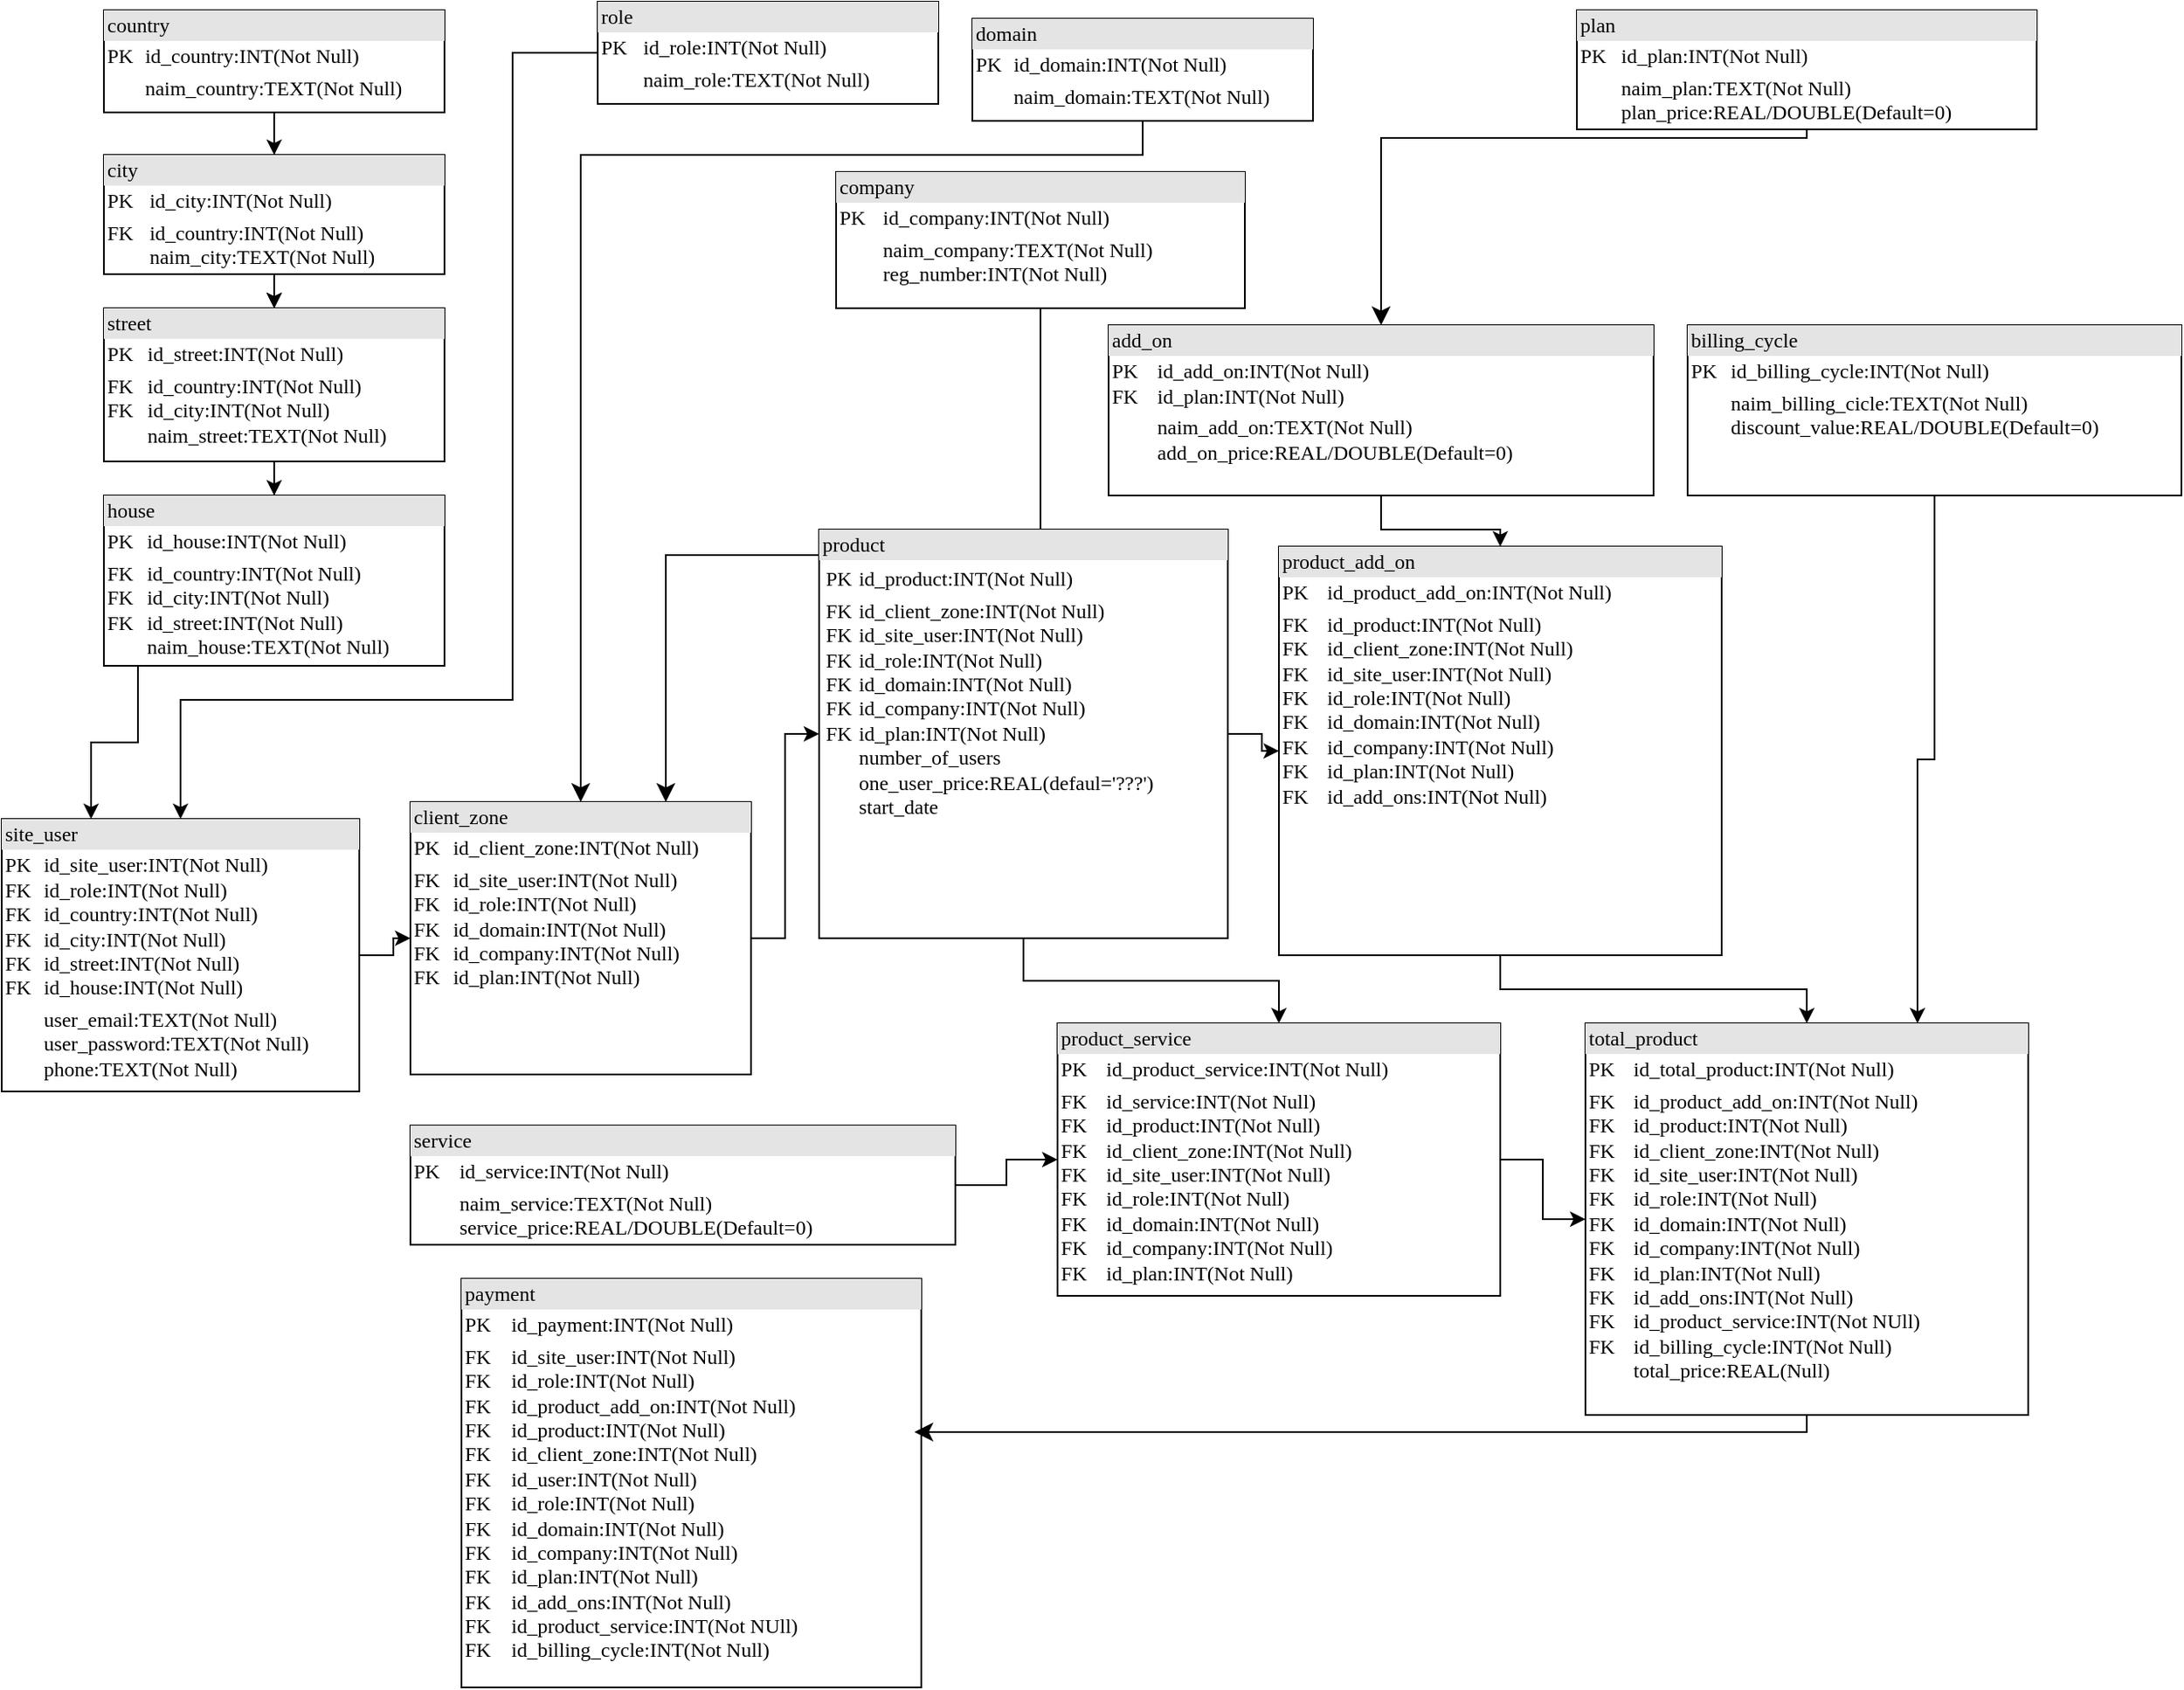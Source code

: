 <mxfile version="24.7.6">
  <diagram name="Page-1" id="2ca16b54-16f6-2749-3443-fa8db7711227">
    <mxGraphModel dx="2534" dy="746" grid="1" gridSize="10" guides="1" tooltips="1" connect="1" arrows="1" fold="1" page="1" pageScale="1" pageWidth="1100" pageHeight="850" background="none" math="0" shadow="0">
      <root>
        <mxCell id="0" />
        <mxCell id="1" parent="0" />
        <mxCell id="AzIVrKy-8qw924ALMH5h-3" value="&lt;div style=&quot;box-sizing: border-box ; width: 100% ; background: #e4e4e4 ; padding: 2px&quot;&gt;payment&lt;/div&gt;&lt;table style=&quot;width: 100% ; font-size: 1em&quot; cellpadding=&quot;2&quot; cellspacing=&quot;0&quot;&gt;&lt;tbody&gt;&lt;tr&gt;&lt;td&gt;PK&lt;/td&gt;&lt;td&gt;id_payment:INT(Not Null)&lt;/td&gt;&lt;/tr&gt;&lt;tr&gt;&lt;td&gt;FK&lt;br&gt;FK&lt;br&gt;FK&lt;br&gt;FK&lt;br&gt;FK&lt;br&gt;FK&lt;br&gt;FK&lt;br&gt;FK&lt;br&gt;FK&lt;br&gt;FK&lt;br&gt;FK&lt;br&gt;FK&lt;br&gt;FK&lt;/td&gt;&lt;td&gt;id_site_user:INT(Not Null)&lt;br&gt;id_role:INT(Not Null)&lt;br&gt;id_product_add_on:INT(Not Null)&lt;br&gt;id_product:INT(Not Null)&lt;br&gt;id_client_zone:INT(Not Null)&lt;br&gt;id_user:INT(Not Null)&lt;br&gt;id_role:INT(Not Null)&lt;br&gt;id_domain:INT(Not Null)&lt;br&gt;id_company:INT(Not Null)&lt;br&gt;id_plan:INT(Not Null)&lt;br&gt;id_add_ons:INT(Not Null)&lt;br&gt;id_product_service:INT(Not NUll)&lt;br&gt;id_billing_cycle:INT(Not Null)&lt;br&gt;&lt;/td&gt;&lt;/tr&gt;&lt;tr&gt;&lt;td&gt;&lt;/td&gt;&lt;td&gt;&lt;/td&gt;&lt;/tr&gt;&lt;/tbody&gt;&lt;/table&gt;" style="verticalAlign=top;align=left;overflow=fill;html=1;rounded=0;shadow=0;comic=0;labelBackgroundColor=none;strokeWidth=1;fontFamily=Verdana;fontSize=12" parent="1" vertex="1">
          <mxGeometry x="230" y="760" width="270" height="240" as="geometry" />
        </mxCell>
        <mxCell id="Jf_dF4EgPVT0v2Ag-Tun-15" value="" style="edgeStyle=orthogonalEdgeStyle;rounded=0;orthogonalLoop=1;jettySize=auto;html=1;" edge="1" parent="1" source="AzIVrKy-8qw924ALMH5h-4" target="AzIVrKy-8qw924ALMH5h-12">
          <mxGeometry relative="1" as="geometry" />
        </mxCell>
        <mxCell id="AzIVrKy-8qw924ALMH5h-4" value="&lt;div style=&quot;box-sizing: border-box ; width: 100% ; background: #e4e4e4 ; padding: 2px&quot;&gt;site_user&lt;/div&gt;&lt;table style=&quot;width: 100% ; font-size: 1em&quot; cellpadding=&quot;2&quot; cellspacing=&quot;0&quot;&gt;&lt;tbody&gt;&lt;tr&gt;&lt;td&gt;PK&lt;br&gt;FK&lt;br&gt;FK&lt;br&gt;FK&lt;br&gt;FK&lt;br&gt;FK&lt;/td&gt;&lt;td&gt;id_site_user:INT(Not Null)&lt;br&gt;id_role:INT(Not Null)&lt;br&gt;id_country:INT(Not Null)&lt;br&gt;id_city:INT(Not Null)&lt;br&gt;id_street:INT(Not Null)&lt;br&gt;id_house:INT(Not Null)&lt;br&gt;&lt;/td&gt;&lt;/tr&gt;&lt;tr&gt;&lt;td&gt;&lt;br&gt;&lt;/td&gt;&lt;td&gt;user_email:TEXT(Not Null)&lt;br&gt;user_password:TEXT(Not Null)&lt;br&gt;phone:TEXT(Not Null)&lt;br&gt;&lt;br&gt;&lt;/td&gt;&lt;/tr&gt;&lt;tr&gt;&lt;td&gt;&lt;/td&gt;&lt;td&gt;&lt;/td&gt;&lt;/tr&gt;&lt;/tbody&gt;&lt;/table&gt;" style="verticalAlign=top;align=left;overflow=fill;html=1;rounded=0;shadow=0;comic=0;labelBackgroundColor=none;strokeWidth=1;fontFamily=Verdana;fontSize=12" parent="1" vertex="1">
          <mxGeometry x="-40" y="490" width="210" height="160" as="geometry" />
        </mxCell>
        <mxCell id="AzIVrKy-8qw924ALMH5h-10" value="" style="edgeStyle=orthogonalEdgeStyle;rounded=0;orthogonalLoop=1;jettySize=auto;html=1;" parent="1" source="AzIVrKy-8qw924ALMH5h-5" target="AzIVrKy-8qw924ALMH5h-4" edge="1">
          <mxGeometry relative="1" as="geometry">
            <Array as="points">
              <mxPoint x="260" y="40" />
              <mxPoint x="260" y="420" />
              <mxPoint x="65" y="420" />
            </Array>
          </mxGeometry>
        </mxCell>
        <mxCell id="AzIVrKy-8qw924ALMH5h-5" value="&lt;div style=&quot;box-sizing: border-box ; width: 100% ; background: #e4e4e4 ; padding: 2px&quot;&gt;role&lt;/div&gt;&lt;table style=&quot;width: 100% ; font-size: 1em&quot; cellpadding=&quot;2&quot; cellspacing=&quot;0&quot;&gt;&lt;tbody&gt;&lt;tr&gt;&lt;td&gt;PK&lt;/td&gt;&lt;td&gt;id_role:INT(Not Null)&lt;/td&gt;&lt;/tr&gt;&lt;tr&gt;&lt;td&gt;&lt;br&gt;&lt;/td&gt;&lt;td&gt;naim_role:TEXT(Not Null)&lt;/td&gt;&lt;/tr&gt;&lt;tr&gt;&lt;td&gt;&lt;/td&gt;&lt;td&gt;&lt;/td&gt;&lt;/tr&gt;&lt;/tbody&gt;&lt;/table&gt;" style="verticalAlign=top;align=left;overflow=fill;html=1;rounded=0;shadow=0;comic=0;labelBackgroundColor=none;strokeWidth=1;fontFamily=Verdana;fontSize=12" parent="1" vertex="1">
          <mxGeometry x="310" y="10" width="200" height="60" as="geometry" />
        </mxCell>
        <mxCell id="AzIVrKy-8qw924ALMH5h-11" value="&lt;div style=&quot;box-sizing: border-box ; width: 100% ; background: #e4e4e4 ; padding: 2px&quot;&gt;domain&lt;/div&gt;&lt;table style=&quot;width: 100% ; font-size: 1em&quot; cellpadding=&quot;2&quot; cellspacing=&quot;0&quot;&gt;&lt;tbody&gt;&lt;tr&gt;&lt;td&gt;PK&lt;/td&gt;&lt;td&gt;id_domain:INT(Not Null)&lt;/td&gt;&lt;/tr&gt;&lt;tr&gt;&lt;td&gt;&lt;br&gt;&lt;/td&gt;&lt;td&gt;naim_domain:TEXT(Not Null)&lt;/td&gt;&lt;/tr&gt;&lt;tr&gt;&lt;td&gt;&lt;/td&gt;&lt;td&gt;&lt;/td&gt;&lt;/tr&gt;&lt;/tbody&gt;&lt;/table&gt;" style="verticalAlign=top;align=left;overflow=fill;html=1;rounded=0;shadow=0;comic=0;labelBackgroundColor=none;strokeWidth=1;fontFamily=Verdana;fontSize=12" parent="1" vertex="1">
          <mxGeometry x="530" y="20" width="200" height="60" as="geometry" />
        </mxCell>
        <mxCell id="AzIVrKy-8qw924ALMH5h-29" value="" style="edgeStyle=orthogonalEdgeStyle;rounded=0;orthogonalLoop=1;jettySize=auto;html=1;" parent="1" source="AzIVrKy-8qw924ALMH5h-12" target="AzIVrKy-8qw924ALMH5h-28" edge="1">
          <mxGeometry relative="1" as="geometry" />
        </mxCell>
        <mxCell id="AzIVrKy-8qw924ALMH5h-12" value="&lt;div style=&quot;box-sizing: border-box ; width: 100% ; background: #e4e4e4 ; padding: 2px&quot;&gt;client_zone&lt;/div&gt;&lt;table style=&quot;width: 100% ; font-size: 1em&quot; cellpadding=&quot;2&quot; cellspacing=&quot;0&quot;&gt;&lt;tbody&gt;&lt;tr&gt;&lt;td&gt;PK&lt;/td&gt;&lt;td&gt;id_client_zone:INT(Not Null)&lt;/td&gt;&lt;/tr&gt;&lt;tr&gt;&lt;td&gt;FK&lt;br&gt;FK&lt;br&gt;FK&lt;br&gt;FK&lt;br&gt;FK&lt;/td&gt;&lt;td&gt;id_site_user:INT(Not Null)&lt;br&gt;id_role:INT(Not Null)&lt;br&gt;id_domain:INT(Not Null)&lt;br&gt;id_company:INT(Not Null)&lt;br&gt;id_plan:INT(Not Null)&lt;/td&gt;&lt;/tr&gt;&lt;tr&gt;&lt;td&gt;&lt;/td&gt;&lt;td&gt;&lt;/td&gt;&lt;/tr&gt;&lt;/tbody&gt;&lt;/table&gt;" style="verticalAlign=top;align=left;overflow=fill;html=1;rounded=0;shadow=0;comic=0;labelBackgroundColor=none;strokeWidth=1;fontFamily=Verdana;fontSize=12" parent="1" vertex="1">
          <mxGeometry x="200" y="480" width="200" height="160" as="geometry" />
        </mxCell>
        <mxCell id="AzIVrKy-8qw924ALMH5h-13" value="" style="edgeStyle=elbowEdgeStyle;elbow=vertical;endArrow=classic;html=1;curved=0;rounded=0;endSize=8;startSize=8;entryX=0.5;entryY=0;entryDx=0;entryDy=0;exitX=0.5;exitY=1;exitDx=0;exitDy=0;" parent="1" source="AzIVrKy-8qw924ALMH5h-11" target="AzIVrKy-8qw924ALMH5h-12" edge="1">
          <mxGeometry width="50" height="50" relative="1" as="geometry">
            <mxPoint x="485" y="260" as="sourcePoint" />
            <mxPoint x="535" y="210" as="targetPoint" />
            <Array as="points">
              <mxPoint x="480" y="100" />
            </Array>
          </mxGeometry>
        </mxCell>
        <mxCell id="AzIVrKy-8qw924ALMH5h-16" value="&lt;div style=&quot;box-sizing: border-box ; width: 100% ; background: #e4e4e4 ; padding: 2px&quot;&gt;company&lt;/div&gt;&lt;table style=&quot;width: 100% ; font-size: 1em&quot; cellpadding=&quot;2&quot; cellspacing=&quot;0&quot;&gt;&lt;tbody&gt;&lt;tr&gt;&lt;td&gt;PK&lt;/td&gt;&lt;td&gt;id_company:INT(Not Null)&lt;/td&gt;&lt;/tr&gt;&lt;tr&gt;&lt;td&gt;&lt;br&gt;&lt;/td&gt;&lt;td&gt;naim_company:TEXT(Not Null)&lt;br&gt;reg_number:INT(Not Null)&lt;/td&gt;&lt;/tr&gt;&lt;tr&gt;&lt;td&gt;&lt;/td&gt;&lt;td&gt;&lt;/td&gt;&lt;/tr&gt;&lt;/tbody&gt;&lt;/table&gt;" style="verticalAlign=top;align=left;overflow=fill;html=1;rounded=0;shadow=0;comic=0;labelBackgroundColor=none;strokeWidth=1;fontFamily=Verdana;fontSize=12" parent="1" vertex="1">
          <mxGeometry x="450" y="110" width="240" height="80" as="geometry" />
        </mxCell>
        <mxCell id="AzIVrKy-8qw924ALMH5h-17" value="" style="edgeStyle=elbowEdgeStyle;elbow=vertical;endArrow=classic;html=1;curved=0;rounded=0;endSize=8;startSize=8;exitX=0.5;exitY=1;exitDx=0;exitDy=0;entryX=0.75;entryY=0;entryDx=0;entryDy=0;" parent="1" source="AzIVrKy-8qw924ALMH5h-16" target="AzIVrKy-8qw924ALMH5h-12" edge="1">
          <mxGeometry width="50" height="50" relative="1" as="geometry">
            <mxPoint x="570" y="280" as="sourcePoint" />
            <mxPoint x="620" y="230" as="targetPoint" />
          </mxGeometry>
        </mxCell>
        <mxCell id="AzIVrKy-8qw924ALMH5h-19" value="&lt;div style=&quot;box-sizing: border-box ; width: 100% ; background: #e4e4e4 ; padding: 2px&quot;&gt;plan&lt;/div&gt;&lt;table style=&quot;width: 100% ; font-size: 1em&quot; cellpadding=&quot;2&quot; cellspacing=&quot;0&quot;&gt;&lt;tbody&gt;&lt;tr&gt;&lt;td&gt;PK&lt;/td&gt;&lt;td&gt;id_plan:INT(Not Null)&lt;/td&gt;&lt;/tr&gt;&lt;tr&gt;&lt;td&gt;&lt;br&gt;&lt;/td&gt;&lt;td&gt;naim_plan:TEXT(Not Null)&lt;br&gt;plan_price:REAL/DOUBLE(Default=0)&lt;/td&gt;&lt;/tr&gt;&lt;/tbody&gt;&lt;/table&gt;" style="verticalAlign=top;align=left;overflow=fill;html=1;rounded=0;shadow=0;comic=0;labelBackgroundColor=none;strokeWidth=1;fontFamily=Verdana;fontSize=12" parent="1" vertex="1">
          <mxGeometry x="885" y="15" width="270" height="70" as="geometry" />
        </mxCell>
        <mxCell id="AzIVrKy-8qw924ALMH5h-26" value="" style="edgeStyle=orthogonalEdgeStyle;rounded=0;orthogonalLoop=1;jettySize=auto;html=1;" parent="1" source="AzIVrKy-8qw924ALMH5h-20" target="AzIVrKy-8qw924ALMH5h-25" edge="1">
          <mxGeometry relative="1" as="geometry" />
        </mxCell>
        <mxCell id="AzIVrKy-8qw924ALMH5h-20" value="&lt;div style=&quot;box-sizing: border-box ; width: 100% ; background: #e4e4e4 ; padding: 2px&quot;&gt;add_on&lt;/div&gt;&lt;table style=&quot;width: 100% ; font-size: 1em&quot; cellpadding=&quot;2&quot; cellspacing=&quot;0&quot;&gt;&lt;tbody&gt;&lt;tr&gt;&lt;td&gt;PK&lt;br&gt;FK&lt;/td&gt;&lt;td&gt;id_add_on:INT(Not Null)&lt;br&gt;id_plan:INT(Not Null)&lt;br&gt;&lt;/td&gt;&lt;/tr&gt;&lt;tr&gt;&lt;td&gt;&lt;br&gt;&lt;/td&gt;&lt;td&gt;naim_add_on:TEXT(Not Null)&lt;br&gt;add_on_price:REAL/DOUBLE(Default=0)&lt;br&gt;&lt;/td&gt;&lt;/tr&gt;&lt;/tbody&gt;&lt;/table&gt;" style="verticalAlign=top;align=left;overflow=fill;html=1;rounded=0;shadow=0;comic=0;labelBackgroundColor=none;strokeWidth=1;fontFamily=Verdana;fontSize=12" parent="1" vertex="1">
          <mxGeometry x="610" y="200" width="320" height="100" as="geometry" />
        </mxCell>
        <mxCell id="AzIVrKy-8qw924ALMH5h-22" value="" style="edgeStyle=segmentEdgeStyle;endArrow=classic;html=1;curved=0;rounded=0;endSize=8;startSize=8;exitX=0.5;exitY=1;exitDx=0;exitDy=0;entryX=0.5;entryY=0;entryDx=0;entryDy=0;" parent="1" source="AzIVrKy-8qw924ALMH5h-19" target="AzIVrKy-8qw924ALMH5h-20" edge="1">
          <mxGeometry width="50" height="50" relative="1" as="geometry">
            <mxPoint x="590" y="430" as="sourcePoint" />
            <mxPoint x="500" y="400" as="targetPoint" />
            <Array as="points">
              <mxPoint x="1020" y="90" />
              <mxPoint x="770" y="90" />
            </Array>
          </mxGeometry>
        </mxCell>
        <mxCell id="AzIVrKy-8qw924ALMH5h-37" value="" style="edgeStyle=orthogonalEdgeStyle;rounded=0;orthogonalLoop=1;jettySize=auto;html=1;" parent="1" source="AzIVrKy-8qw924ALMH5h-25" target="AzIVrKy-8qw924ALMH5h-35" edge="1">
          <mxGeometry relative="1" as="geometry" />
        </mxCell>
        <mxCell id="AzIVrKy-8qw924ALMH5h-25" value="&lt;div style=&quot;box-sizing: border-box ; width: 100% ; background: #e4e4e4 ; padding: 2px&quot;&gt;product_add_on&lt;/div&gt;&lt;table style=&quot;width: 100% ; font-size: 1em&quot; cellpadding=&quot;2&quot; cellspacing=&quot;0&quot;&gt;&lt;tbody&gt;&lt;tr&gt;&lt;td&gt;PK&lt;/td&gt;&lt;td&gt;id_product_add_on:INT(Not Null)&lt;/td&gt;&lt;/tr&gt;&lt;tr&gt;&lt;td&gt;FK&lt;br&gt;FK&lt;br&gt;FK&lt;br&gt;FK&lt;br&gt;FK&lt;br&gt;FK&lt;br&gt;FK&lt;br&gt;FK&lt;/td&gt;&lt;td&gt;id_product:INT(Not Null)&lt;br&gt;id_client_zone:INT(Not Null)&lt;br&gt;id_site_user:INT(Not Null)&lt;br&gt;id_role:INT(Not Null)&lt;br&gt;id_domain:INT(Not Null)&lt;br&gt;id_company:INT(Not Null)&lt;br&gt;id_plan:INT(Not Null)&lt;br&gt;id_add_ons:INT(Not Null)&lt;/td&gt;&lt;/tr&gt;&lt;tr&gt;&lt;td&gt;&lt;/td&gt;&lt;td&gt;&lt;/td&gt;&lt;/tr&gt;&lt;/tbody&gt;&lt;/table&gt;" style="verticalAlign=top;align=left;overflow=fill;html=1;rounded=0;shadow=0;comic=0;labelBackgroundColor=none;strokeWidth=1;fontFamily=Verdana;fontSize=12" parent="1" vertex="1">
          <mxGeometry x="710" y="330" width="260" height="240" as="geometry" />
        </mxCell>
        <mxCell id="AzIVrKy-8qw924ALMH5h-30" value="" style="edgeStyle=orthogonalEdgeStyle;rounded=0;orthogonalLoop=1;jettySize=auto;html=1;" parent="1" source="AzIVrKy-8qw924ALMH5h-28" target="AzIVrKy-8qw924ALMH5h-25" edge="1">
          <mxGeometry relative="1" as="geometry" />
        </mxCell>
        <mxCell id="AzIVrKy-8qw924ALMH5h-34" value="" style="edgeStyle=orthogonalEdgeStyle;rounded=0;orthogonalLoop=1;jettySize=auto;html=1;" parent="1" source="AzIVrKy-8qw924ALMH5h-28" target="AzIVrKy-8qw924ALMH5h-31" edge="1">
          <mxGeometry relative="1" as="geometry" />
        </mxCell>
        <mxCell id="AzIVrKy-8qw924ALMH5h-28" value="&lt;div style=&quot;box-sizing: border-box ; width: 100% ; background: #e4e4e4 ; padding: 2px&quot;&gt;product&lt;/div&gt;&lt;table style=&quot;width: 100% ; font-size: 1em&quot; cellpadding=&quot;2&quot; cellspacing=&quot;0&quot;&gt;&lt;tbody&gt;&lt;tr&gt;&lt;td&gt;&lt;table style=&quot;font-size: 1em; width: 180px;&quot; cellpadding=&quot;2&quot; cellspacing=&quot;0&quot;&gt;&lt;tbody&gt;&lt;tr&gt;&lt;td&gt;PK&lt;/td&gt;&lt;td&gt;id_product:INT(Not Null)&lt;/td&gt;&lt;/tr&gt;&lt;tr&gt;&lt;td&gt;FK&lt;br&gt;FK&lt;br&gt;FK&lt;br&gt;FK&lt;br&gt;FK&lt;br&gt;FK&lt;br&gt;&lt;br&gt;&lt;br&gt;&lt;br&gt;&lt;/td&gt;&lt;td&gt;id_client_zone:INT(Not Null)&lt;br&gt;id_site_user:INT(Not Null)&lt;br&gt;id_role:INT(Not Null)&lt;br&gt;id_domain:INT(Not Null)&lt;br&gt;id_company:INT(Not Null)&lt;br&gt;id_plan:INT(Not Null)&lt;br&gt;number_of_users&lt;br&gt;one_user_price:REAL(defaul=&#39;???&#39;)&lt;br&gt;start_date&lt;/td&gt;&lt;/tr&gt;&lt;/tbody&gt;&lt;/table&gt;&lt;/td&gt;&lt;td&gt;&lt;br&gt;&lt;/td&gt;&lt;/tr&gt;&lt;tr&gt;&lt;td&gt;&lt;/td&gt;&lt;td&gt;&lt;/td&gt;&lt;/tr&gt;&lt;/tbody&gt;&lt;/table&gt;" style="verticalAlign=top;align=left;overflow=fill;html=1;rounded=0;shadow=0;comic=0;labelBackgroundColor=none;strokeWidth=1;fontFamily=Verdana;fontSize=12" parent="1" vertex="1">
          <mxGeometry x="440" y="320" width="240" height="240" as="geometry" />
        </mxCell>
        <mxCell id="AzIVrKy-8qw924ALMH5h-36" value="" style="edgeStyle=orthogonalEdgeStyle;rounded=0;orthogonalLoop=1;jettySize=auto;html=1;" parent="1" source="AzIVrKy-8qw924ALMH5h-31" target="AzIVrKy-8qw924ALMH5h-35" edge="1">
          <mxGeometry relative="1" as="geometry" />
        </mxCell>
        <mxCell id="AzIVrKy-8qw924ALMH5h-31" value="&lt;div style=&quot;box-sizing: border-box ; width: 100% ; background: #e4e4e4 ; padding: 2px&quot;&gt;product_service&lt;/div&gt;&lt;table style=&quot;width: 100% ; font-size: 1em&quot; cellpadding=&quot;2&quot; cellspacing=&quot;0&quot;&gt;&lt;tbody&gt;&lt;tr&gt;&lt;td&gt;PK&lt;/td&gt;&lt;td&gt;id_product_service:INT(Not Null)&lt;/td&gt;&lt;/tr&gt;&lt;tr&gt;&lt;td&gt;FK&lt;br&gt;FK&lt;br&gt;FK&lt;br&gt;FK&lt;br&gt;FK&lt;br&gt;FK&lt;br&gt;FK&lt;br&gt;FK&lt;br&gt;&lt;/td&gt;&lt;td&gt;id_service:INT(Not Null)&lt;br&gt;id_product:INT(Not Null)&lt;br&gt;id_client_zone:INT(Not Null)&lt;br&gt;id_site_user:INT(Not Null)&lt;br&gt;id_role:INT(Not Null)&lt;br&gt;id_domain:INT(Not Null)&lt;br&gt;id_company:INT(Not Null)&lt;br&gt;id_plan:INT(Not Null)&lt;br&gt;&lt;/td&gt;&lt;/tr&gt;&lt;tr&gt;&lt;td&gt;&lt;/td&gt;&lt;td&gt;&lt;/td&gt;&lt;/tr&gt;&lt;/tbody&gt;&lt;/table&gt;" style="verticalAlign=top;align=left;overflow=fill;html=1;rounded=0;shadow=0;comic=0;labelBackgroundColor=none;strokeWidth=1;fontFamily=Verdana;fontSize=12" parent="1" vertex="1">
          <mxGeometry x="580" y="610" width="260" height="160" as="geometry" />
        </mxCell>
        <mxCell id="AzIVrKy-8qw924ALMH5h-33" value="" style="edgeStyle=orthogonalEdgeStyle;rounded=0;orthogonalLoop=1;jettySize=auto;html=1;" parent="1" source="AzIVrKy-8qw924ALMH5h-32" target="AzIVrKy-8qw924ALMH5h-31" edge="1">
          <mxGeometry relative="1" as="geometry" />
        </mxCell>
        <mxCell id="AzIVrKy-8qw924ALMH5h-32" value="&lt;div style=&quot;box-sizing: border-box ; width: 100% ; background: #e4e4e4 ; padding: 2px&quot;&gt;service&lt;/div&gt;&lt;table style=&quot;width: 100% ; font-size: 1em&quot; cellpadding=&quot;2&quot; cellspacing=&quot;0&quot;&gt;&lt;tbody&gt;&lt;tr&gt;&lt;td&gt;PK&lt;br&gt;&lt;/td&gt;&lt;td&gt;id_service:INT(Not Null)&lt;br&gt;&lt;/td&gt;&lt;/tr&gt;&lt;tr&gt;&lt;td&gt;&lt;br&gt;&lt;/td&gt;&lt;td&gt;naim_service:TEXT(Not Null)&lt;br&gt;service_price:REAL/DOUBLE(Default=0)&lt;br&gt;&lt;/td&gt;&lt;/tr&gt;&lt;/tbody&gt;&lt;/table&gt;" style="verticalAlign=top;align=left;overflow=fill;html=1;rounded=0;shadow=0;comic=0;labelBackgroundColor=none;strokeWidth=1;fontFamily=Verdana;fontSize=12" parent="1" vertex="1">
          <mxGeometry x="200" y="670" width="320" height="70" as="geometry" />
        </mxCell>
        <mxCell id="AzIVrKy-8qw924ALMH5h-35" value="&lt;div style=&quot;box-sizing: border-box ; width: 100% ; background: #e4e4e4 ; padding: 2px&quot;&gt;total_product&lt;/div&gt;&lt;table style=&quot;width: 100% ; font-size: 1em&quot; cellpadding=&quot;2&quot; cellspacing=&quot;0&quot;&gt;&lt;tbody&gt;&lt;tr&gt;&lt;td&gt;PK&lt;/td&gt;&lt;td&gt;id_total_product:INT(Not Null)&lt;/td&gt;&lt;/tr&gt;&lt;tr&gt;&lt;td&gt;FK&lt;br&gt;FK&lt;br&gt;FK&lt;br&gt;FK&lt;br&gt;FK&lt;br&gt;FK&lt;br&gt;FK&lt;br&gt;FK&lt;br&gt;FK&lt;br&gt;FK&lt;br&gt;FK&lt;br&gt;&lt;br&gt;&lt;/td&gt;&lt;td&gt;id_product_add_on:INT(Not Null)&lt;br&gt;id_product:INT(Not Null)&lt;br&gt;id_client_zone:INT(Not Null)&lt;br&gt;id_site_user:INT(Not Null)&lt;br&gt;id_role:INT(Not Null)&lt;br&gt;id_domain:INT(Not Null)&lt;br&gt;id_company:INT(Not Null)&lt;br&gt;id_plan:INT(Not Null)&lt;br&gt;id_add_ons:INT(Not Null)&lt;br&gt;id_product_service:INT(Not NUll)&lt;br&gt;id_billing_cycle:INT(Not Null)&lt;br&gt;total_price:REAL(Null)&lt;/td&gt;&lt;/tr&gt;&lt;tr&gt;&lt;td&gt;&lt;/td&gt;&lt;td&gt;&lt;/td&gt;&lt;/tr&gt;&lt;/tbody&gt;&lt;/table&gt;" style="verticalAlign=top;align=left;overflow=fill;html=1;rounded=0;shadow=0;comic=0;labelBackgroundColor=none;strokeWidth=1;fontFamily=Verdana;fontSize=12" parent="1" vertex="1">
          <mxGeometry x="890" y="610" width="260" height="230" as="geometry" />
        </mxCell>
        <mxCell id="AzIVrKy-8qw924ALMH5h-38" value="" style="edgeStyle=segmentEdgeStyle;endArrow=classic;html=1;curved=0;rounded=0;endSize=8;startSize=8;exitX=0.5;exitY=1;exitDx=0;exitDy=0;entryX=0.985;entryY=0.375;entryDx=0;entryDy=0;entryPerimeter=0;" parent="1" source="AzIVrKy-8qw924ALMH5h-35" target="AzIVrKy-8qw924ALMH5h-3" edge="1">
          <mxGeometry width="50" height="50" relative="1" as="geometry">
            <mxPoint x="510" y="460" as="sourcePoint" />
            <mxPoint x="560" y="410" as="targetPoint" />
            <Array as="points">
              <mxPoint x="1020" y="850" />
            </Array>
          </mxGeometry>
        </mxCell>
        <mxCell id="Jf_dF4EgPVT0v2Ag-Tun-4" value="" style="edgeStyle=orthogonalEdgeStyle;rounded=0;orthogonalLoop=1;jettySize=auto;html=1;entryX=0.75;entryY=0;entryDx=0;entryDy=0;" edge="1" parent="1" source="Jf_dF4EgPVT0v2Ag-Tun-3" target="AzIVrKy-8qw924ALMH5h-35">
          <mxGeometry relative="1" as="geometry" />
        </mxCell>
        <mxCell id="Jf_dF4EgPVT0v2Ag-Tun-3" value="&lt;div style=&quot;box-sizing: border-box ; width: 100% ; background: #e4e4e4 ; padding: 2px&quot;&gt;billing_cycle&lt;/div&gt;&lt;table style=&quot;width: 100% ; font-size: 1em&quot; cellpadding=&quot;2&quot; cellspacing=&quot;0&quot;&gt;&lt;tbody&gt;&lt;tr&gt;&lt;td&gt;PK&lt;br&gt;&lt;/td&gt;&lt;td&gt;id_billing_cycle:INT(Not Null)&lt;br&gt;&lt;/td&gt;&lt;/tr&gt;&lt;tr&gt;&lt;td&gt;&lt;br&gt;&lt;/td&gt;&lt;td&gt;naim_billing_cicle:TEXT(Not Null)&lt;br&gt;discount_value:REAL/DOUBLE(Default=0)&lt;br&gt;&lt;/td&gt;&lt;/tr&gt;&lt;/tbody&gt;&lt;/table&gt;" style="verticalAlign=top;align=left;overflow=fill;html=1;rounded=0;shadow=0;comic=0;labelBackgroundColor=none;strokeWidth=1;fontFamily=Verdana;fontSize=12" vertex="1" parent="1">
          <mxGeometry x="950" y="200" width="290" height="100" as="geometry" />
        </mxCell>
        <mxCell id="Jf_dF4EgPVT0v2Ag-Tun-11" value="" style="edgeStyle=orthogonalEdgeStyle;rounded=0;orthogonalLoop=1;jettySize=auto;html=1;" edge="1" parent="1" source="Jf_dF4EgPVT0v2Ag-Tun-6" target="Jf_dF4EgPVT0v2Ag-Tun-9">
          <mxGeometry relative="1" as="geometry" />
        </mxCell>
        <mxCell id="Jf_dF4EgPVT0v2Ag-Tun-6" value="&lt;div style=&quot;box-sizing: border-box ; width: 100% ; background: #e4e4e4 ; padding: 2px&quot;&gt;country&lt;/div&gt;&lt;table style=&quot;width: 100% ; font-size: 1em&quot; cellpadding=&quot;2&quot; cellspacing=&quot;0&quot;&gt;&lt;tbody&gt;&lt;tr&gt;&lt;td&gt;PK&lt;/td&gt;&lt;td&gt;id_country:INT(Not Null)&lt;/td&gt;&lt;/tr&gt;&lt;tr&gt;&lt;td&gt;&lt;br&gt;&lt;/td&gt;&lt;td&gt;naim_country:TEXT(Not Null)&lt;/td&gt;&lt;/tr&gt;&lt;tr&gt;&lt;td&gt;&lt;/td&gt;&lt;td&gt;&lt;/td&gt;&lt;/tr&gt;&lt;/tbody&gt;&lt;/table&gt;" style="verticalAlign=top;align=left;overflow=fill;html=1;rounded=0;shadow=0;comic=0;labelBackgroundColor=none;strokeWidth=1;fontFamily=Verdana;fontSize=12" vertex="1" parent="1">
          <mxGeometry x="20" y="15" width="200" height="60" as="geometry" />
        </mxCell>
        <mxCell id="Jf_dF4EgPVT0v2Ag-Tun-13" value="" style="edgeStyle=orthogonalEdgeStyle;rounded=0;orthogonalLoop=1;jettySize=auto;html=1;" edge="1" parent="1" source="Jf_dF4EgPVT0v2Ag-Tun-7" target="Jf_dF4EgPVT0v2Ag-Tun-9">
          <mxGeometry relative="1" as="geometry" />
        </mxCell>
        <mxCell id="Jf_dF4EgPVT0v2Ag-Tun-14" value="" style="edgeStyle=orthogonalEdgeStyle;rounded=0;orthogonalLoop=1;jettySize=auto;html=1;" edge="1" parent="1" source="Jf_dF4EgPVT0v2Ag-Tun-7">
          <mxGeometry relative="1" as="geometry">
            <mxPoint x="120" y="100" as="targetPoint" />
          </mxGeometry>
        </mxCell>
        <mxCell id="Jf_dF4EgPVT0v2Ag-Tun-7" value="&lt;div style=&quot;box-sizing: border-box ; width: 100% ; background: #e4e4e4 ; padding: 2px&quot;&gt;city&lt;/div&gt;&lt;table style=&quot;width: 100% ; font-size: 1em&quot; cellpadding=&quot;2&quot; cellspacing=&quot;0&quot;&gt;&lt;tbody&gt;&lt;tr&gt;&lt;td&gt;PK&lt;/td&gt;&lt;td&gt;id_city:INT(Not Null)&lt;/td&gt;&lt;/tr&gt;&lt;tr&gt;&lt;td&gt;FK&lt;br&gt;&lt;br&gt;&lt;/td&gt;&lt;td&gt;id_country:INT(Not Null)&lt;br&gt;naim_city:TEXT(Not Null)&lt;/td&gt;&lt;/tr&gt;&lt;tr&gt;&lt;td&gt;&lt;/td&gt;&lt;td&gt;&lt;/td&gt;&lt;/tr&gt;&lt;/tbody&gt;&lt;/table&gt;" style="verticalAlign=top;align=left;overflow=fill;html=1;rounded=0;shadow=0;comic=0;labelBackgroundColor=none;strokeWidth=1;fontFamily=Verdana;fontSize=12" vertex="1" parent="1">
          <mxGeometry x="20" y="100" width="200" height="70" as="geometry" />
        </mxCell>
        <mxCell id="Jf_dF4EgPVT0v2Ag-Tun-17" value="" style="edgeStyle=orthogonalEdgeStyle;rounded=0;orthogonalLoop=1;jettySize=auto;html=1;" edge="1" parent="1" source="Jf_dF4EgPVT0v2Ag-Tun-9" target="Jf_dF4EgPVT0v2Ag-Tun-16">
          <mxGeometry relative="1" as="geometry" />
        </mxCell>
        <mxCell id="Jf_dF4EgPVT0v2Ag-Tun-9" value="&lt;div style=&quot;box-sizing: border-box ; width: 100% ; background: #e4e4e4 ; padding: 2px&quot;&gt;street&lt;/div&gt;&lt;table style=&quot;width: 100% ; font-size: 1em&quot; cellpadding=&quot;2&quot; cellspacing=&quot;0&quot;&gt;&lt;tbody&gt;&lt;tr&gt;&lt;td&gt;PK&lt;/td&gt;&lt;td&gt;id_street:INT(Not Null)&lt;/td&gt;&lt;/tr&gt;&lt;tr&gt;&lt;td&gt;FK&lt;br&gt;FK&lt;br&gt;&lt;br&gt;&lt;/td&gt;&lt;td&gt;id_country:INT(Not Null)&lt;br&gt;id_city:INT(Not Null)&lt;br&gt;naim_street:TEXT(Not Null)&lt;/td&gt;&lt;/tr&gt;&lt;tr&gt;&lt;td&gt;&lt;/td&gt;&lt;td&gt;&lt;/td&gt;&lt;/tr&gt;&lt;/tbody&gt;&lt;/table&gt;" style="verticalAlign=top;align=left;overflow=fill;html=1;rounded=0;shadow=0;comic=0;labelBackgroundColor=none;strokeWidth=1;fontFamily=Verdana;fontSize=12" vertex="1" parent="1">
          <mxGeometry x="20" y="190" width="200" height="90" as="geometry" />
        </mxCell>
        <mxCell id="Jf_dF4EgPVT0v2Ag-Tun-12" style="edgeStyle=orthogonalEdgeStyle;rounded=0;orthogonalLoop=1;jettySize=auto;html=1;entryX=0.5;entryY=0;entryDx=0;entryDy=0;" edge="1" parent="1" source="Jf_dF4EgPVT0v2Ag-Tun-7" target="Jf_dF4EgPVT0v2Ag-Tun-7">
          <mxGeometry relative="1" as="geometry">
            <Array as="points">
              <mxPoint x="120" y="130" />
              <mxPoint x="120" y="130" />
            </Array>
          </mxGeometry>
        </mxCell>
        <mxCell id="Jf_dF4EgPVT0v2Ag-Tun-18" value="" style="edgeStyle=orthogonalEdgeStyle;rounded=0;orthogonalLoop=1;jettySize=auto;html=1;entryX=0.25;entryY=0;entryDx=0;entryDy=0;" edge="1" parent="1" source="Jf_dF4EgPVT0v2Ag-Tun-16" target="AzIVrKy-8qw924ALMH5h-4">
          <mxGeometry relative="1" as="geometry">
            <Array as="points">
              <mxPoint x="40" y="445" />
              <mxPoint x="13" y="445" />
            </Array>
          </mxGeometry>
        </mxCell>
        <mxCell id="Jf_dF4EgPVT0v2Ag-Tun-16" value="&lt;div style=&quot;box-sizing: border-box ; width: 100% ; background: #e4e4e4 ; padding: 2px&quot;&gt;house&lt;/div&gt;&lt;table style=&quot;width: 100% ; font-size: 1em&quot; cellpadding=&quot;2&quot; cellspacing=&quot;0&quot;&gt;&lt;tbody&gt;&lt;tr&gt;&lt;td&gt;PK&lt;/td&gt;&lt;td&gt;id_house:INT(Not Null)&lt;/td&gt;&lt;/tr&gt;&lt;tr&gt;&lt;td&gt;FK&lt;br&gt;FK&lt;br&gt;FK&lt;br&gt;&lt;br&gt;&lt;/td&gt;&lt;td&gt;id_country:INT(Not Null)&lt;br&gt;id_city:INT(Not Null)&lt;br&gt;id_street:INT(Not Null)&lt;br&gt;naim_house:TEXT(Not Null)&lt;/td&gt;&lt;/tr&gt;&lt;tr&gt;&lt;td&gt;&lt;/td&gt;&lt;td&gt;&lt;/td&gt;&lt;/tr&gt;&lt;/tbody&gt;&lt;/table&gt;" style="verticalAlign=top;align=left;overflow=fill;html=1;rounded=0;shadow=0;comic=0;labelBackgroundColor=none;strokeWidth=1;fontFamily=Verdana;fontSize=12" vertex="1" parent="1">
          <mxGeometry x="20" y="300" width="200" height="100" as="geometry" />
        </mxCell>
      </root>
    </mxGraphModel>
  </diagram>
</mxfile>
